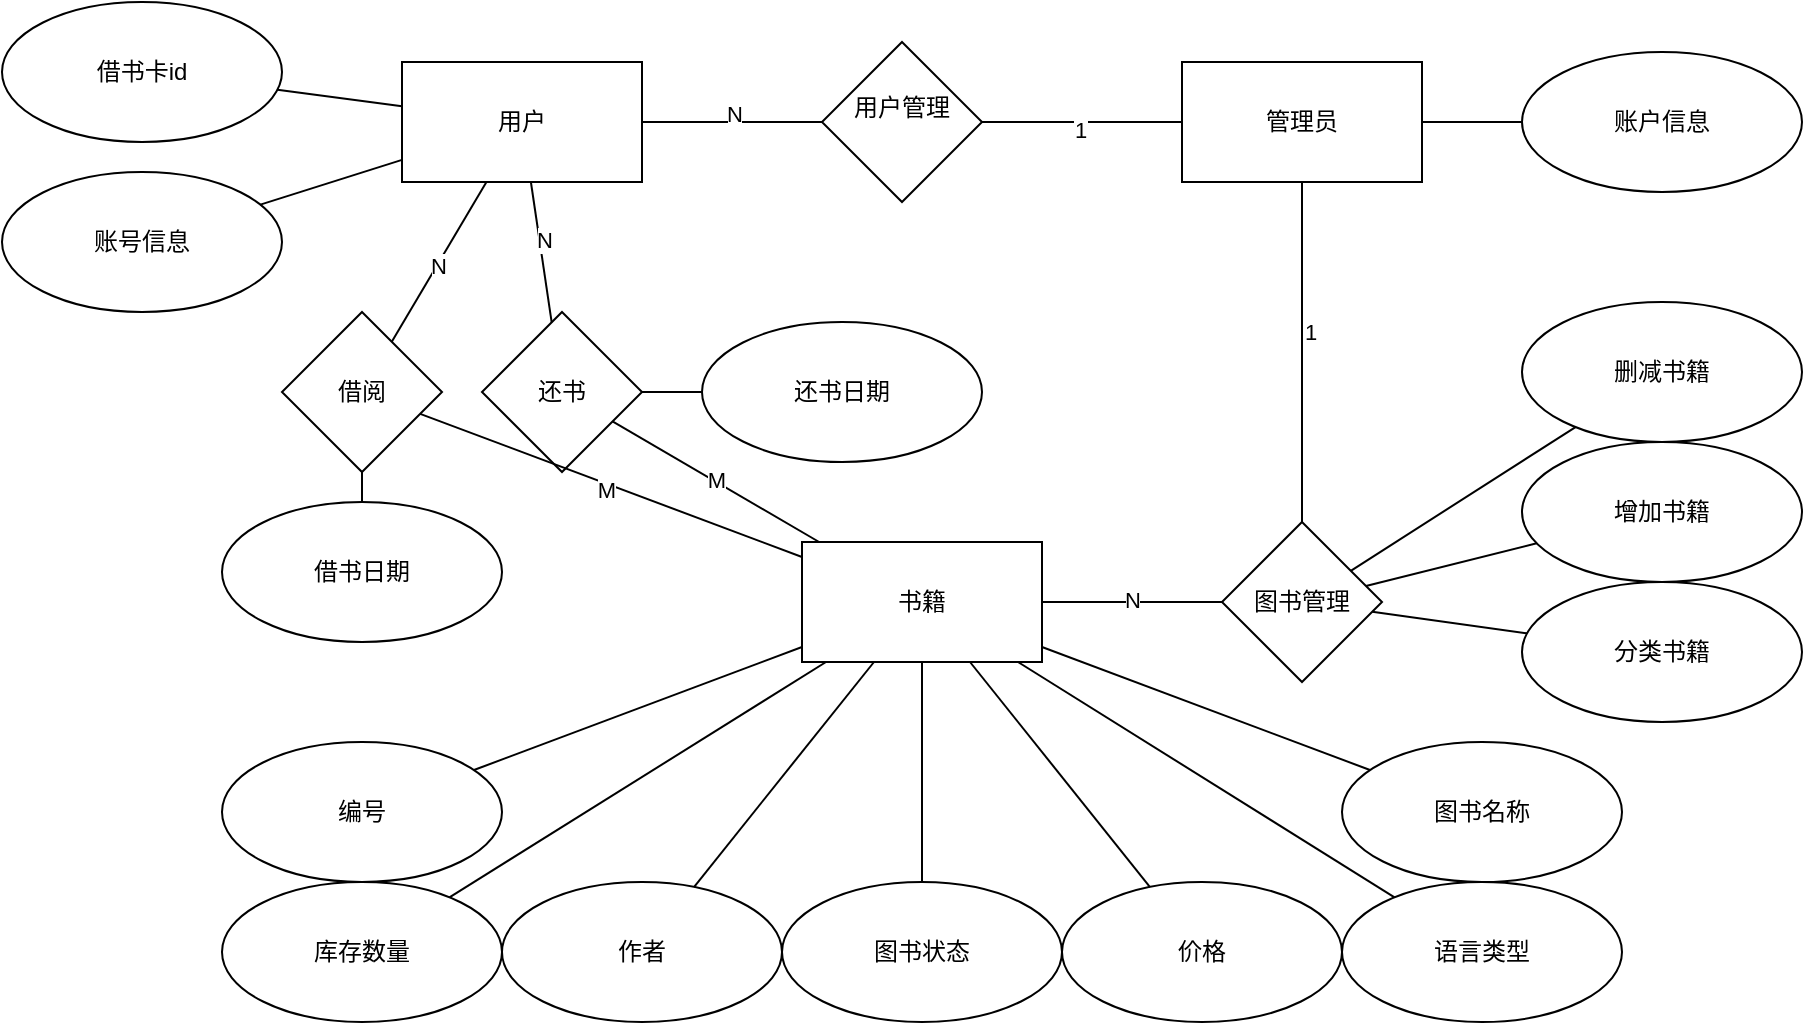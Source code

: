 <mxfile version="24.6.4" type="github">
  <diagram name="第 1 页" id="B0zBH3N_toymizAEEGmr">
    <mxGraphModel dx="2117" dy="534" grid="1" gridSize="10" guides="1" tooltips="1" connect="1" arrows="1" fold="1" page="1" pageScale="1" pageWidth="827" pageHeight="1169" math="0" shadow="0">
      <root>
        <mxCell id="0" />
        <mxCell id="1" parent="0" />
        <mxCell id="hj6OEBDG58ZseiKjt-y--1" value="用户" style="rounded=0;whiteSpace=wrap;html=1;" parent="1" vertex="1">
          <mxGeometry x="150" y="140" width="120" height="60" as="geometry" />
        </mxCell>
        <mxCell id="hj6OEBDG58ZseiKjt-y--2" value="管理员" style="rounded=0;whiteSpace=wrap;html=1;" parent="1" vertex="1">
          <mxGeometry x="540" y="140" width="120" height="60" as="geometry" />
        </mxCell>
        <mxCell id="hj6OEBDG58ZseiKjt-y--3" value="书籍" style="rounded=0;whiteSpace=wrap;html=1;" parent="1" vertex="1">
          <mxGeometry x="350" y="380" width="120" height="60" as="geometry" />
        </mxCell>
        <mxCell id="hj6OEBDG58ZseiKjt-y--5" value="账号信息" style="ellipse;whiteSpace=wrap;html=1;" parent="1" vertex="1">
          <mxGeometry x="-50" y="195" width="140" height="70" as="geometry" />
        </mxCell>
        <mxCell id="hj6OEBDG58ZseiKjt-y--6" value="借阅" style="rhombus;whiteSpace=wrap;html=1;" parent="1" vertex="1">
          <mxGeometry x="90" y="265" width="80" height="80" as="geometry" />
        </mxCell>
        <mxCell id="hj6OEBDG58ZseiKjt-y--7" value="用户管理&lt;div&gt;&lt;br&gt;&lt;/div&gt;" style="rhombus;whiteSpace=wrap;html=1;" parent="1" vertex="1">
          <mxGeometry x="360" y="130" width="80" height="80" as="geometry" />
        </mxCell>
        <mxCell id="hj6OEBDG58ZseiKjt-y--8" value="图书管理" style="rhombus;whiteSpace=wrap;html=1;" parent="1" vertex="1">
          <mxGeometry x="560" y="370" width="80" height="80" as="geometry" />
        </mxCell>
        <mxCell id="hj6OEBDG58ZseiKjt-y--10" value="作者" style="ellipse;whiteSpace=wrap;html=1;" parent="1" vertex="1">
          <mxGeometry x="200" y="550" width="140" height="70" as="geometry" />
        </mxCell>
        <mxCell id="hj6OEBDG58ZseiKjt-y--11" value="价格" style="ellipse;whiteSpace=wrap;html=1;" parent="1" vertex="1">
          <mxGeometry x="480" y="550" width="140" height="70" as="geometry" />
        </mxCell>
        <mxCell id="hj6OEBDG58ZseiKjt-y--12" value="借书卡id" style="ellipse;whiteSpace=wrap;html=1;" parent="1" vertex="1">
          <mxGeometry x="-50" y="110" width="140" height="70" as="geometry" />
        </mxCell>
        <mxCell id="hj6OEBDG58ZseiKjt-y--13" value="语言类型" style="ellipse;whiteSpace=wrap;html=1;" parent="1" vertex="1">
          <mxGeometry x="620" y="550" width="140" height="70" as="geometry" />
        </mxCell>
        <mxCell id="hj6OEBDG58ZseiKjt-y--14" value="编号" style="ellipse;whiteSpace=wrap;html=1;" parent="1" vertex="1">
          <mxGeometry x="60" y="480" width="140" height="70" as="geometry" />
        </mxCell>
        <mxCell id="hj6OEBDG58ZseiKjt-y--16" value="图书名称" style="ellipse;whiteSpace=wrap;html=1;" parent="1" vertex="1">
          <mxGeometry x="620" y="480" width="140" height="70" as="geometry" />
        </mxCell>
        <mxCell id="hj6OEBDG58ZseiKjt-y--17" value="账户信息" style="ellipse;whiteSpace=wrap;html=1;" parent="1" vertex="1">
          <mxGeometry x="710" y="135" width="140" height="70" as="geometry" />
        </mxCell>
        <mxCell id="hj6OEBDG58ZseiKjt-y--18" value="还书" style="rhombus;whiteSpace=wrap;html=1;" parent="1" vertex="1">
          <mxGeometry x="190" y="265" width="80" height="80" as="geometry" />
        </mxCell>
        <mxCell id="BCMSoRge5LOU8q9Q-v3v-1" value="库存数量" style="ellipse;whiteSpace=wrap;html=1;" vertex="1" parent="1">
          <mxGeometry x="60" y="550" width="140" height="70" as="geometry" />
        </mxCell>
        <mxCell id="BCMSoRge5LOU8q9Q-v3v-2" value="图书状态" style="ellipse;whiteSpace=wrap;html=1;" vertex="1" parent="1">
          <mxGeometry x="340" y="550" width="140" height="70" as="geometry" />
        </mxCell>
        <mxCell id="BCMSoRge5LOU8q9Q-v3v-5" value="" style="endArrow=none;html=1;rounded=0;" edge="1" parent="1" source="hj6OEBDG58ZseiKjt-y--1" target="hj6OEBDG58ZseiKjt-y--5">
          <mxGeometry width="50" height="50" relative="1" as="geometry">
            <mxPoint x="70" y="200" as="sourcePoint" />
            <mxPoint x="120" y="150" as="targetPoint" />
          </mxGeometry>
        </mxCell>
        <mxCell id="BCMSoRge5LOU8q9Q-v3v-6" value="" style="endArrow=none;html=1;rounded=0;" edge="1" parent="1" source="hj6OEBDG58ZseiKjt-y--12" target="hj6OEBDG58ZseiKjt-y--1">
          <mxGeometry width="50" height="50" relative="1" as="geometry">
            <mxPoint x="239.666" y="201.665" as="sourcePoint" />
            <mxPoint x="199.666" y="139.665" as="targetPoint" />
          </mxGeometry>
        </mxCell>
        <mxCell id="BCMSoRge5LOU8q9Q-v3v-7" value="" style="endArrow=none;html=1;rounded=0;" edge="1" parent="1" source="hj6OEBDG58ZseiKjt-y--7" target="hj6OEBDG58ZseiKjt-y--1">
          <mxGeometry width="50" height="50" relative="1" as="geometry">
            <mxPoint x="279.666" y="231.665" as="sourcePoint" />
            <mxPoint x="239.666" y="169.665" as="targetPoint" />
          </mxGeometry>
        </mxCell>
        <mxCell id="BCMSoRge5LOU8q9Q-v3v-35" value="N" style="edgeLabel;html=1;align=center;verticalAlign=middle;resizable=0;points=[];" vertex="1" connectable="0" parent="BCMSoRge5LOU8q9Q-v3v-7">
          <mxGeometry x="-0.018" y="-4" relative="1" as="geometry">
            <mxPoint as="offset" />
          </mxGeometry>
        </mxCell>
        <mxCell id="BCMSoRge5LOU8q9Q-v3v-8" value="" style="endArrow=none;html=1;rounded=0;" edge="1" parent="1" source="hj6OEBDG58ZseiKjt-y--2" target="hj6OEBDG58ZseiKjt-y--7">
          <mxGeometry width="50" height="50" relative="1" as="geometry">
            <mxPoint x="579.666" y="171.665" as="sourcePoint" />
            <mxPoint x="539.666" y="109.665" as="targetPoint" />
          </mxGeometry>
        </mxCell>
        <mxCell id="BCMSoRge5LOU8q9Q-v3v-40" value="1" style="edgeLabel;html=1;align=center;verticalAlign=middle;resizable=0;points=[];" vertex="1" connectable="0" parent="BCMSoRge5LOU8q9Q-v3v-8">
          <mxGeometry x="0.024" y="4" relative="1" as="geometry">
            <mxPoint as="offset" />
          </mxGeometry>
        </mxCell>
        <mxCell id="BCMSoRge5LOU8q9Q-v3v-9" value="" style="endArrow=none;html=1;rounded=0;" edge="1" parent="1" source="hj6OEBDG58ZseiKjt-y--17" target="hj6OEBDG58ZseiKjt-y--2">
          <mxGeometry width="50" height="50" relative="1" as="geometry">
            <mxPoint x="679.666" y="101.665" as="sourcePoint" />
            <mxPoint x="639.666" y="39.665" as="targetPoint" />
          </mxGeometry>
        </mxCell>
        <mxCell id="BCMSoRge5LOU8q9Q-v3v-10" value="" style="endArrow=none;html=1;rounded=0;" edge="1" parent="1" source="hj6OEBDG58ZseiKjt-y--6" target="hj6OEBDG58ZseiKjt-y--1">
          <mxGeometry width="50" height="50" relative="1" as="geometry">
            <mxPoint x="199.666" y="271.665" as="sourcePoint" />
            <mxPoint x="159.666" y="209.665" as="targetPoint" />
          </mxGeometry>
        </mxCell>
        <mxCell id="BCMSoRge5LOU8q9Q-v3v-36" value="N" style="edgeLabel;html=1;align=center;verticalAlign=middle;resizable=0;points=[];" vertex="1" connectable="0" parent="BCMSoRge5LOU8q9Q-v3v-10">
          <mxGeometry x="-0.046" relative="1" as="geometry">
            <mxPoint as="offset" />
          </mxGeometry>
        </mxCell>
        <mxCell id="BCMSoRge5LOU8q9Q-v3v-11" value="" style="endArrow=none;html=1;rounded=0;" edge="1" parent="1" source="hj6OEBDG58ZseiKjt-y--6" target="hj6OEBDG58ZseiKjt-y--3">
          <mxGeometry width="50" height="50" relative="1" as="geometry">
            <mxPoint x="89.666" y="311.665" as="sourcePoint" />
            <mxPoint x="49.666" y="249.665" as="targetPoint" />
          </mxGeometry>
        </mxCell>
        <mxCell id="BCMSoRge5LOU8q9Q-v3v-37" value="M" style="edgeLabel;html=1;align=center;verticalAlign=middle;resizable=0;points=[];" vertex="1" connectable="0" parent="BCMSoRge5LOU8q9Q-v3v-11">
          <mxGeometry x="-0.017" y="-3" relative="1" as="geometry">
            <mxPoint as="offset" />
          </mxGeometry>
        </mxCell>
        <mxCell id="BCMSoRge5LOU8q9Q-v3v-12" value="" style="endArrow=none;html=1;rounded=0;" edge="1" parent="1" source="hj6OEBDG58ZseiKjt-y--18" target="hj6OEBDG58ZseiKjt-y--1">
          <mxGeometry width="50" height="50" relative="1" as="geometry">
            <mxPoint x="279.666" y="441.665" as="sourcePoint" />
            <mxPoint x="239.666" y="379.665" as="targetPoint" />
          </mxGeometry>
        </mxCell>
        <mxCell id="BCMSoRge5LOU8q9Q-v3v-38" value="N" style="edgeLabel;html=1;align=center;verticalAlign=middle;resizable=0;points=[];" vertex="1" connectable="0" parent="BCMSoRge5LOU8q9Q-v3v-12">
          <mxGeometry x="0.165" y="-2" relative="1" as="geometry">
            <mxPoint as="offset" />
          </mxGeometry>
        </mxCell>
        <mxCell id="BCMSoRge5LOU8q9Q-v3v-13" value="" style="endArrow=none;html=1;rounded=0;" edge="1" parent="1" source="hj6OEBDG58ZseiKjt-y--3" target="hj6OEBDG58ZseiKjt-y--18">
          <mxGeometry width="50" height="50" relative="1" as="geometry">
            <mxPoint x="429.666" y="311.665" as="sourcePoint" />
            <mxPoint x="389.666" y="249.665" as="targetPoint" />
            <Array as="points" />
          </mxGeometry>
        </mxCell>
        <mxCell id="BCMSoRge5LOU8q9Q-v3v-39" value="M" style="edgeLabel;html=1;align=center;verticalAlign=middle;resizable=0;points=[];" vertex="1" connectable="0" parent="BCMSoRge5LOU8q9Q-v3v-13">
          <mxGeometry x="0.009" y="-1" relative="1" as="geometry">
            <mxPoint as="offset" />
          </mxGeometry>
        </mxCell>
        <mxCell id="BCMSoRge5LOU8q9Q-v3v-14" value="" style="endArrow=none;html=1;rounded=0;" edge="1" parent="1" source="hj6OEBDG58ZseiKjt-y--3" target="hj6OEBDG58ZseiKjt-y--14">
          <mxGeometry width="50" height="50" relative="1" as="geometry">
            <mxPoint x="269.666" y="441.665" as="sourcePoint" />
            <mxPoint x="229.666" y="379.665" as="targetPoint" />
          </mxGeometry>
        </mxCell>
        <mxCell id="BCMSoRge5LOU8q9Q-v3v-15" value="" style="endArrow=none;html=1;rounded=0;" edge="1" parent="1" source="hj6OEBDG58ZseiKjt-y--10" target="hj6OEBDG58ZseiKjt-y--3">
          <mxGeometry width="50" height="50" relative="1" as="geometry">
            <mxPoint x="369.666" y="451.665" as="sourcePoint" />
            <mxPoint x="329.666" y="389.665" as="targetPoint" />
          </mxGeometry>
        </mxCell>
        <mxCell id="BCMSoRge5LOU8q9Q-v3v-16" value="" style="endArrow=none;html=1;rounded=0;" edge="1" parent="1" source="hj6OEBDG58ZseiKjt-y--11" target="hj6OEBDG58ZseiKjt-y--3">
          <mxGeometry width="50" height="50" relative="1" as="geometry">
            <mxPoint x="430" y="500" as="sourcePoint" />
            <mxPoint x="389.666" y="439.665" as="targetPoint" />
          </mxGeometry>
        </mxCell>
        <mxCell id="BCMSoRge5LOU8q9Q-v3v-17" value="" style="endArrow=none;html=1;rounded=0;" edge="1" parent="1" source="BCMSoRge5LOU8q9Q-v3v-2" target="hj6OEBDG58ZseiKjt-y--3">
          <mxGeometry width="50" height="50" relative="1" as="geometry">
            <mxPoint x="409.666" y="301.665" as="sourcePoint" />
            <mxPoint x="369.666" y="239.665" as="targetPoint" />
          </mxGeometry>
        </mxCell>
        <mxCell id="BCMSoRge5LOU8q9Q-v3v-18" value="" style="endArrow=none;html=1;rounded=0;" edge="1" parent="1" source="BCMSoRge5LOU8q9Q-v3v-1" target="hj6OEBDG58ZseiKjt-y--3">
          <mxGeometry width="50" height="50" relative="1" as="geometry">
            <mxPoint x="489.666" y="501.665" as="sourcePoint" />
            <mxPoint x="449.666" y="439.665" as="targetPoint" />
          </mxGeometry>
        </mxCell>
        <mxCell id="BCMSoRge5LOU8q9Q-v3v-19" value="" style="endArrow=none;html=1;rounded=0;" edge="1" parent="1" source="hj6OEBDG58ZseiKjt-y--3" target="hj6OEBDG58ZseiKjt-y--8">
          <mxGeometry width="50" height="50" relative="1" as="geometry">
            <mxPoint x="419.666" y="371.665" as="sourcePoint" />
            <mxPoint x="379.666" y="309.665" as="targetPoint" />
          </mxGeometry>
        </mxCell>
        <mxCell id="BCMSoRge5LOU8q9Q-v3v-42" value="N" style="edgeLabel;html=1;align=center;verticalAlign=middle;resizable=0;points=[];" vertex="1" connectable="0" parent="BCMSoRge5LOU8q9Q-v3v-19">
          <mxGeometry x="-0.004" y="1" relative="1" as="geometry">
            <mxPoint as="offset" />
          </mxGeometry>
        </mxCell>
        <mxCell id="BCMSoRge5LOU8q9Q-v3v-20" value="" style="endArrow=none;html=1;rounded=0;" edge="1" parent="1" source="hj6OEBDG58ZseiKjt-y--8" target="hj6OEBDG58ZseiKjt-y--2">
          <mxGeometry width="50" height="50" relative="1" as="geometry">
            <mxPoint x="659.666" y="261.665" as="sourcePoint" />
            <mxPoint x="640" y="270" as="targetPoint" />
          </mxGeometry>
        </mxCell>
        <mxCell id="BCMSoRge5LOU8q9Q-v3v-41" value="1" style="edgeLabel;html=1;align=center;verticalAlign=middle;resizable=0;points=[];" vertex="1" connectable="0" parent="BCMSoRge5LOU8q9Q-v3v-20">
          <mxGeometry x="0.118" y="-4" relative="1" as="geometry">
            <mxPoint as="offset" />
          </mxGeometry>
        </mxCell>
        <mxCell id="BCMSoRge5LOU8q9Q-v3v-21" value="" style="endArrow=none;html=1;rounded=0;" edge="1" parent="1" source="hj6OEBDG58ZseiKjt-y--16" target="hj6OEBDG58ZseiKjt-y--3">
          <mxGeometry width="50" height="50" relative="1" as="geometry">
            <mxPoint x="729.666" y="341.665" as="sourcePoint" />
            <mxPoint x="689.666" y="279.665" as="targetPoint" />
          </mxGeometry>
        </mxCell>
        <mxCell id="BCMSoRge5LOU8q9Q-v3v-22" value="" style="endArrow=none;html=1;rounded=0;" edge="1" parent="1" source="hj6OEBDG58ZseiKjt-y--13" target="hj6OEBDG58ZseiKjt-y--3">
          <mxGeometry width="50" height="50" relative="1" as="geometry">
            <mxPoint x="729.666" y="361.665" as="sourcePoint" />
            <mxPoint x="689.666" y="299.665" as="targetPoint" />
          </mxGeometry>
        </mxCell>
        <mxCell id="BCMSoRge5LOU8q9Q-v3v-24" value="增加书籍" style="ellipse;whiteSpace=wrap;html=1;" vertex="1" parent="1">
          <mxGeometry x="710" y="330" width="140" height="70" as="geometry" />
        </mxCell>
        <mxCell id="BCMSoRge5LOU8q9Q-v3v-25" value="分类书籍" style="ellipse;whiteSpace=wrap;html=1;" vertex="1" parent="1">
          <mxGeometry x="710" y="400" width="140" height="70" as="geometry" />
        </mxCell>
        <mxCell id="BCMSoRge5LOU8q9Q-v3v-26" value="删减书籍" style="ellipse;whiteSpace=wrap;html=1;" vertex="1" parent="1">
          <mxGeometry x="710" y="260" width="140" height="70" as="geometry" />
        </mxCell>
        <mxCell id="BCMSoRge5LOU8q9Q-v3v-27" value="" style="endArrow=none;html=1;rounded=0;" edge="1" parent="1" source="BCMSoRge5LOU8q9Q-v3v-26" target="hj6OEBDG58ZseiKjt-y--8">
          <mxGeometry width="50" height="50" relative="1" as="geometry">
            <mxPoint x="729.666" y="301.665" as="sourcePoint" />
            <mxPoint x="689.666" y="239.665" as="targetPoint" />
          </mxGeometry>
        </mxCell>
        <mxCell id="BCMSoRge5LOU8q9Q-v3v-28" value="" style="endArrow=none;html=1;rounded=0;" edge="1" parent="1" source="BCMSoRge5LOU8q9Q-v3v-24" target="hj6OEBDG58ZseiKjt-y--8">
          <mxGeometry width="50" height="50" relative="1" as="geometry">
            <mxPoint x="719.666" y="291.665" as="sourcePoint" />
            <mxPoint x="679.666" y="229.665" as="targetPoint" />
          </mxGeometry>
        </mxCell>
        <mxCell id="BCMSoRge5LOU8q9Q-v3v-29" value="" style="endArrow=none;html=1;rounded=0;" edge="1" parent="1" source="BCMSoRge5LOU8q9Q-v3v-25" target="hj6OEBDG58ZseiKjt-y--8">
          <mxGeometry width="50" height="50" relative="1" as="geometry">
            <mxPoint x="719.666" y="291.665" as="sourcePoint" />
            <mxPoint x="679.666" y="229.665" as="targetPoint" />
          </mxGeometry>
        </mxCell>
        <mxCell id="BCMSoRge5LOU8q9Q-v3v-30" value="借书日期" style="ellipse;whiteSpace=wrap;html=1;" vertex="1" parent="1">
          <mxGeometry x="60" y="360" width="140" height="70" as="geometry" />
        </mxCell>
        <mxCell id="BCMSoRge5LOU8q9Q-v3v-31" value="还书日期" style="ellipse;whiteSpace=wrap;html=1;" vertex="1" parent="1">
          <mxGeometry x="300" y="270" width="140" height="70" as="geometry" />
        </mxCell>
        <mxCell id="BCMSoRge5LOU8q9Q-v3v-32" value="" style="endArrow=none;html=1;rounded=0;" edge="1" parent="1" source="hj6OEBDG58ZseiKjt-y--6" target="BCMSoRge5LOU8q9Q-v3v-30">
          <mxGeometry width="50" height="50" relative="1" as="geometry">
            <mxPoint x="89.666" y="281.665" as="sourcePoint" />
            <mxPoint x="49.666" y="219.665" as="targetPoint" />
          </mxGeometry>
        </mxCell>
        <mxCell id="BCMSoRge5LOU8q9Q-v3v-33" value="" style="endArrow=none;html=1;rounded=0;" edge="1" parent="1" source="BCMSoRge5LOU8q9Q-v3v-31" target="hj6OEBDG58ZseiKjt-y--18">
          <mxGeometry width="50" height="50" relative="1" as="geometry">
            <mxPoint x="329.666" y="271.665" as="sourcePoint" />
            <mxPoint x="289.666" y="209.665" as="targetPoint" />
          </mxGeometry>
        </mxCell>
      </root>
    </mxGraphModel>
  </diagram>
</mxfile>
